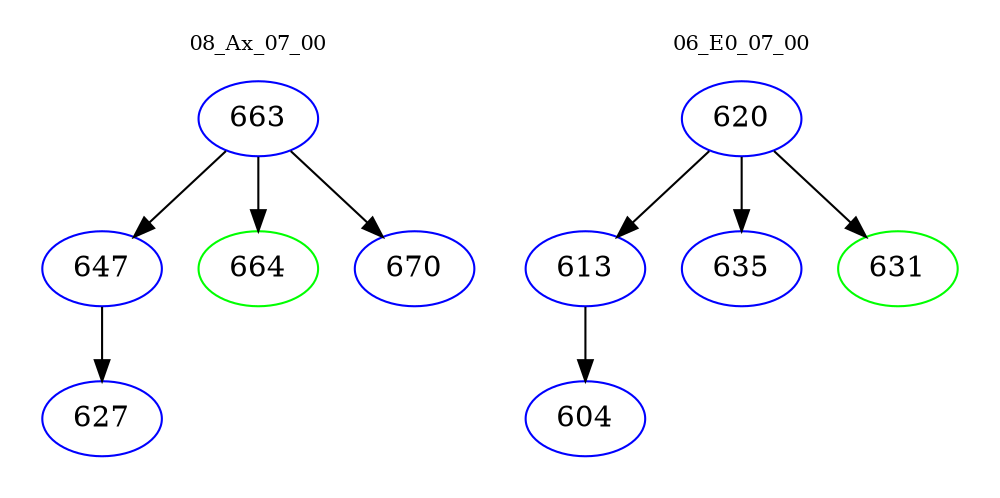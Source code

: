 digraph{
subgraph cluster_0 {
color = white
label = "08_Ax_07_00";
fontsize=10;
T0_663 [label="663", color="blue"]
T0_663 -> T0_647 [color="black"]
T0_647 [label="647", color="blue"]
T0_647 -> T0_627 [color="black"]
T0_627 [label="627", color="blue"]
T0_663 -> T0_664 [color="black"]
T0_664 [label="664", color="green"]
T0_663 -> T0_670 [color="black"]
T0_670 [label="670", color="blue"]
}
subgraph cluster_1 {
color = white
label = "06_E0_07_00";
fontsize=10;
T1_620 [label="620", color="blue"]
T1_620 -> T1_613 [color="black"]
T1_613 [label="613", color="blue"]
T1_613 -> T1_604 [color="black"]
T1_604 [label="604", color="blue"]
T1_620 -> T1_635 [color="black"]
T1_635 [label="635", color="blue"]
T1_620 -> T1_631 [color="black"]
T1_631 [label="631", color="green"]
}
}
